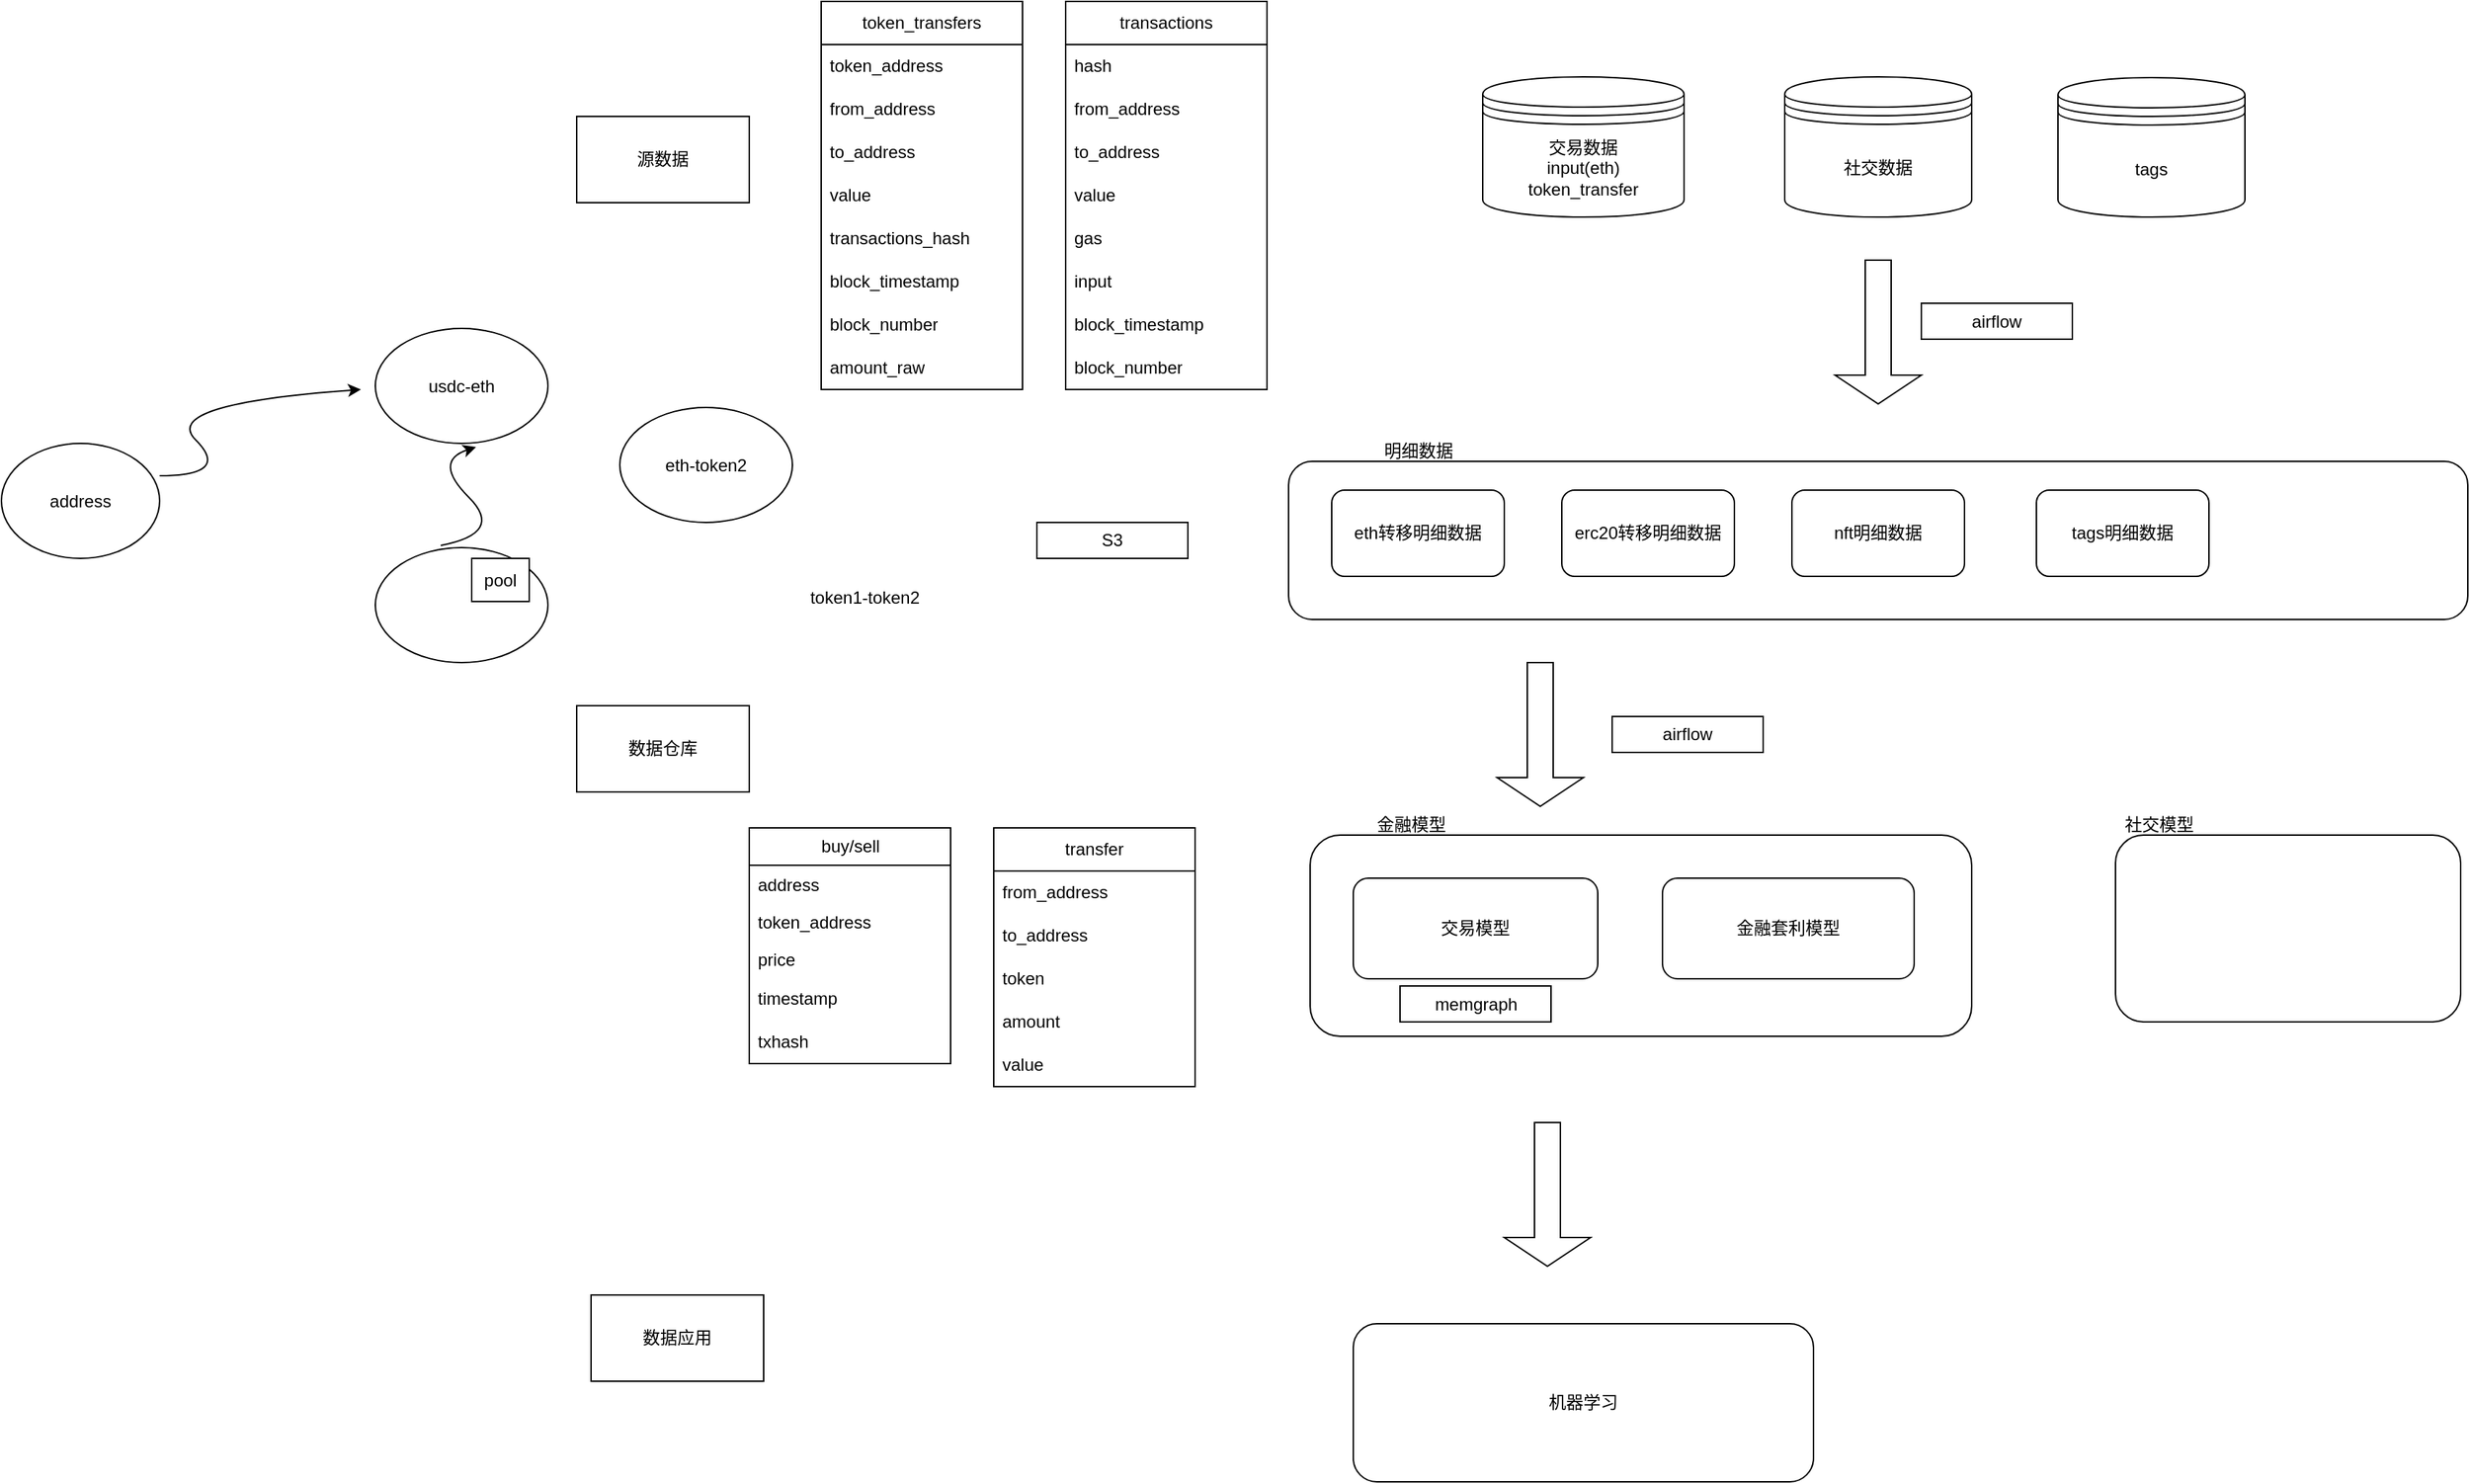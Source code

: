 <mxfile version="22.0.8" type="github">
  <diagram name="第 1 页" id="BozkCQJCPHknfL0Oz4gU">
    <mxGraphModel dx="1947" dy="613" grid="1" gridSize="10" guides="1" tooltips="1" connect="1" arrows="1" fold="1" page="1" pageScale="1" pageWidth="827" pageHeight="1169" math="0" shadow="0">
      <root>
        <mxCell id="0" />
        <mxCell id="1" parent="0" />
        <mxCell id="raIWPsBDa8XvjPvGWQIa-1" value="交易数据&lt;br&gt;input(eth)&lt;br&gt;token_transfer" style="shape=datastore;whiteSpace=wrap;html=1;" parent="1" vertex="1">
          <mxGeometry x="250" y="62.5" width="140" height="97.5" as="geometry" />
        </mxCell>
        <mxCell id="raIWPsBDa8XvjPvGWQIa-2" value="源数据" style="rounded=0;whiteSpace=wrap;html=1;" parent="1" vertex="1">
          <mxGeometry x="-380" y="90" width="120" height="60" as="geometry" />
        </mxCell>
        <mxCell id="raIWPsBDa8XvjPvGWQIa-4" value="社交数据" style="shape=datastore;whiteSpace=wrap;html=1;" parent="1" vertex="1">
          <mxGeometry x="460" y="62.5" width="130" height="97.5" as="geometry" />
        </mxCell>
        <mxCell id="raIWPsBDa8XvjPvGWQIa-5" value="tags" style="shape=datastore;whiteSpace=wrap;html=1;" parent="1" vertex="1">
          <mxGeometry x="650" y="63" width="130" height="97" as="geometry" />
        </mxCell>
        <mxCell id="raIWPsBDa8XvjPvGWQIa-7" value="" style="shape=singleArrow;direction=south;whiteSpace=wrap;html=1;" parent="1" vertex="1">
          <mxGeometry x="495" y="190" width="60" height="100" as="geometry" />
        </mxCell>
        <mxCell id="raIWPsBDa8XvjPvGWQIa-8" value="" style="rounded=1;whiteSpace=wrap;html=1;" parent="1" vertex="1">
          <mxGeometry x="115" y="330" width="820" height="110" as="geometry" />
        </mxCell>
        <mxCell id="raIWPsBDa8XvjPvGWQIa-10" value="明细数据" style="text;html=1;align=center;verticalAlign=middle;resizable=0;points=[];autosize=1;strokeColor=none;fillColor=none;" parent="1" vertex="1">
          <mxGeometry x="170" y="308" width="70" height="30" as="geometry" />
        </mxCell>
        <mxCell id="raIWPsBDa8XvjPvGWQIa-11" value="eth转移明细数据" style="rounded=1;whiteSpace=wrap;html=1;" parent="1" vertex="1">
          <mxGeometry x="145" y="350" width="120" height="60" as="geometry" />
        </mxCell>
        <mxCell id="raIWPsBDa8XvjPvGWQIa-12" value="erc20转移明细数据" style="rounded=1;whiteSpace=wrap;html=1;" parent="1" vertex="1">
          <mxGeometry x="305" y="350" width="120" height="60" as="geometry" />
        </mxCell>
        <mxCell id="raIWPsBDa8XvjPvGWQIa-13" value="nft明细数据" style="rounded=1;whiteSpace=wrap;html=1;" parent="1" vertex="1">
          <mxGeometry x="465" y="350" width="120" height="60" as="geometry" />
        </mxCell>
        <mxCell id="raIWPsBDa8XvjPvGWQIa-15" value="tags明细数据" style="rounded=1;whiteSpace=wrap;html=1;" parent="1" vertex="1">
          <mxGeometry x="635" y="350" width="120" height="60" as="geometry" />
        </mxCell>
        <mxCell id="raIWPsBDa8XvjPvGWQIa-16" value="" style="shape=singleArrow;direction=south;whiteSpace=wrap;html=1;" parent="1" vertex="1">
          <mxGeometry x="260" y="470" width="60" height="100" as="geometry" />
        </mxCell>
        <mxCell id="raIWPsBDa8XvjPvGWQIa-18" value="" style="rounded=1;whiteSpace=wrap;html=1;" parent="1" vertex="1">
          <mxGeometry x="130" y="590" width="460" height="140" as="geometry" />
        </mxCell>
        <mxCell id="raIWPsBDa8XvjPvGWQIa-17" value="交易模型" style="rounded=1;whiteSpace=wrap;html=1;" parent="1" vertex="1">
          <mxGeometry x="160" y="620" width="170" height="70" as="geometry" />
        </mxCell>
        <mxCell id="raIWPsBDa8XvjPvGWQIa-19" value="金融模型" style="text;html=1;align=center;verticalAlign=middle;resizable=0;points=[];autosize=1;strokeColor=none;fillColor=none;" parent="1" vertex="1">
          <mxGeometry x="165" y="568" width="70" height="30" as="geometry" />
        </mxCell>
        <mxCell id="raIWPsBDa8XvjPvGWQIa-20" value="金融套利模型" style="rounded=1;whiteSpace=wrap;html=1;" parent="1" vertex="1">
          <mxGeometry x="375" y="620" width="175" height="70" as="geometry" />
        </mxCell>
        <mxCell id="raIWPsBDa8XvjPvGWQIa-21" value="" style="rounded=1;whiteSpace=wrap;html=1;" parent="1" vertex="1">
          <mxGeometry x="690" y="590" width="240" height="130" as="geometry" />
        </mxCell>
        <mxCell id="raIWPsBDa8XvjPvGWQIa-22" value="社交模型" style="text;html=1;align=center;verticalAlign=middle;resizable=0;points=[];autosize=1;strokeColor=none;fillColor=none;" parent="1" vertex="1">
          <mxGeometry x="685" y="568" width="70" height="30" as="geometry" />
        </mxCell>
        <mxCell id="raIWPsBDa8XvjPvGWQIa-23" value="" style="shape=singleArrow;direction=south;whiteSpace=wrap;html=1;" parent="1" vertex="1">
          <mxGeometry x="265" y="790" width="60" height="100" as="geometry" />
        </mxCell>
        <mxCell id="raIWPsBDa8XvjPvGWQIa-24" value="机器学习" style="rounded=1;whiteSpace=wrap;html=1;" parent="1" vertex="1">
          <mxGeometry x="160" y="930" width="320" height="110" as="geometry" />
        </mxCell>
        <mxCell id="KQLeo4cY0Sl-77oB61r1-2" value="token_transfers" style="swimlane;fontStyle=0;childLayout=stackLayout;horizontal=1;startSize=30;horizontalStack=0;resizeParent=1;resizeParentMax=0;resizeLast=0;collapsible=1;marginBottom=0;whiteSpace=wrap;html=1;" vertex="1" parent="1">
          <mxGeometry x="-210" y="10" width="140" height="270" as="geometry" />
        </mxCell>
        <mxCell id="KQLeo4cY0Sl-77oB61r1-3" value="token_address&lt;br&gt;" style="text;strokeColor=none;fillColor=none;align=left;verticalAlign=middle;spacingLeft=4;spacingRight=4;overflow=hidden;points=[[0,0.5],[1,0.5]];portConstraint=eastwest;rotatable=0;whiteSpace=wrap;html=1;" vertex="1" parent="KQLeo4cY0Sl-77oB61r1-2">
          <mxGeometry y="30" width="140" height="30" as="geometry" />
        </mxCell>
        <mxCell id="KQLeo4cY0Sl-77oB61r1-4" value="from_address" style="text;strokeColor=none;fillColor=none;align=left;verticalAlign=middle;spacingLeft=4;spacingRight=4;overflow=hidden;points=[[0,0.5],[1,0.5]];portConstraint=eastwest;rotatable=0;whiteSpace=wrap;html=1;" vertex="1" parent="KQLeo4cY0Sl-77oB61r1-2">
          <mxGeometry y="60" width="140" height="30" as="geometry" />
        </mxCell>
        <mxCell id="KQLeo4cY0Sl-77oB61r1-22" value="to_address" style="text;strokeColor=none;fillColor=none;align=left;verticalAlign=middle;spacingLeft=4;spacingRight=4;overflow=hidden;points=[[0,0.5],[1,0.5]];portConstraint=eastwest;rotatable=0;whiteSpace=wrap;html=1;" vertex="1" parent="KQLeo4cY0Sl-77oB61r1-2">
          <mxGeometry y="90" width="140" height="30" as="geometry" />
        </mxCell>
        <mxCell id="KQLeo4cY0Sl-77oB61r1-23" value="value" style="text;strokeColor=none;fillColor=none;align=left;verticalAlign=middle;spacingLeft=4;spacingRight=4;overflow=hidden;points=[[0,0.5],[1,0.5]];portConstraint=eastwest;rotatable=0;whiteSpace=wrap;html=1;" vertex="1" parent="KQLeo4cY0Sl-77oB61r1-2">
          <mxGeometry y="120" width="140" height="30" as="geometry" />
        </mxCell>
        <mxCell id="KQLeo4cY0Sl-77oB61r1-24" value="transactions_hash" style="text;strokeColor=none;fillColor=none;align=left;verticalAlign=middle;spacingLeft=4;spacingRight=4;overflow=hidden;points=[[0,0.5],[1,0.5]];portConstraint=eastwest;rotatable=0;whiteSpace=wrap;html=1;" vertex="1" parent="KQLeo4cY0Sl-77oB61r1-2">
          <mxGeometry y="150" width="140" height="30" as="geometry" />
        </mxCell>
        <mxCell id="KQLeo4cY0Sl-77oB61r1-25" value="block_timestamp" style="text;strokeColor=none;fillColor=none;align=left;verticalAlign=middle;spacingLeft=4;spacingRight=4;overflow=hidden;points=[[0,0.5],[1,0.5]];portConstraint=eastwest;rotatable=0;whiteSpace=wrap;html=1;" vertex="1" parent="KQLeo4cY0Sl-77oB61r1-2">
          <mxGeometry y="180" width="140" height="30" as="geometry" />
        </mxCell>
        <mxCell id="KQLeo4cY0Sl-77oB61r1-5" value="block_number" style="text;strokeColor=none;fillColor=none;align=left;verticalAlign=middle;spacingLeft=4;spacingRight=4;overflow=hidden;points=[[0,0.5],[1,0.5]];portConstraint=eastwest;rotatable=0;whiteSpace=wrap;html=1;" vertex="1" parent="KQLeo4cY0Sl-77oB61r1-2">
          <mxGeometry y="210" width="140" height="30" as="geometry" />
        </mxCell>
        <mxCell id="KQLeo4cY0Sl-77oB61r1-26" value="amount_raw" style="text;strokeColor=none;fillColor=none;align=left;verticalAlign=middle;spacingLeft=4;spacingRight=4;overflow=hidden;points=[[0,0.5],[1,0.5]];portConstraint=eastwest;rotatable=0;whiteSpace=wrap;html=1;" vertex="1" parent="KQLeo4cY0Sl-77oB61r1-2">
          <mxGeometry y="240" width="140" height="30" as="geometry" />
        </mxCell>
        <mxCell id="KQLeo4cY0Sl-77oB61r1-8" value="buy/sell" style="swimlane;fontStyle=0;childLayout=stackLayout;horizontal=1;startSize=26;fillColor=none;horizontalStack=0;resizeParent=1;resizeParentMax=0;resizeLast=0;collapsible=1;marginBottom=0;html=1;" vertex="1" parent="1">
          <mxGeometry x="-260" y="585" width="140" height="164" as="geometry" />
        </mxCell>
        <mxCell id="KQLeo4cY0Sl-77oB61r1-9" value="address" style="text;strokeColor=none;fillColor=none;align=left;verticalAlign=top;spacingLeft=4;spacingRight=4;overflow=hidden;rotatable=0;points=[[0,0.5],[1,0.5]];portConstraint=eastwest;whiteSpace=wrap;html=1;" vertex="1" parent="KQLeo4cY0Sl-77oB61r1-8">
          <mxGeometry y="26" width="140" height="26" as="geometry" />
        </mxCell>
        <mxCell id="KQLeo4cY0Sl-77oB61r1-10" value="token_address" style="text;strokeColor=none;fillColor=none;align=left;verticalAlign=top;spacingLeft=4;spacingRight=4;overflow=hidden;rotatable=0;points=[[0,0.5],[1,0.5]];portConstraint=eastwest;whiteSpace=wrap;html=1;" vertex="1" parent="KQLeo4cY0Sl-77oB61r1-8">
          <mxGeometry y="52" width="140" height="26" as="geometry" />
        </mxCell>
        <mxCell id="KQLeo4cY0Sl-77oB61r1-11" value="price" style="text;strokeColor=none;fillColor=none;align=left;verticalAlign=top;spacingLeft=4;spacingRight=4;overflow=hidden;rotatable=0;points=[[0,0.5],[1,0.5]];portConstraint=eastwest;whiteSpace=wrap;html=1;" vertex="1" parent="KQLeo4cY0Sl-77oB61r1-8">
          <mxGeometry y="78" width="140" height="26" as="geometry" />
        </mxCell>
        <mxCell id="KQLeo4cY0Sl-77oB61r1-12" value="timestamp" style="text;strokeColor=none;fillColor=none;align=left;verticalAlign=middle;spacingLeft=4;spacingRight=4;overflow=hidden;points=[[0,0.5],[1,0.5]];portConstraint=eastwest;rotatable=0;whiteSpace=wrap;html=1;" vertex="1" parent="KQLeo4cY0Sl-77oB61r1-8">
          <mxGeometry y="104" width="140" height="30" as="geometry" />
        </mxCell>
        <mxCell id="KQLeo4cY0Sl-77oB61r1-13" value="txhash" style="text;strokeColor=none;fillColor=none;align=left;verticalAlign=middle;spacingLeft=4;spacingRight=4;overflow=hidden;points=[[0,0.5],[1,0.5]];portConstraint=eastwest;rotatable=0;whiteSpace=wrap;html=1;" vertex="1" parent="KQLeo4cY0Sl-77oB61r1-8">
          <mxGeometry y="134" width="140" height="30" as="geometry" />
        </mxCell>
        <mxCell id="KQLeo4cY0Sl-77oB61r1-15" value="transfer" style="swimlane;fontStyle=0;childLayout=stackLayout;horizontal=1;startSize=30;horizontalStack=0;resizeParent=1;resizeParentMax=0;resizeLast=0;collapsible=1;marginBottom=0;whiteSpace=wrap;html=1;" vertex="1" parent="1">
          <mxGeometry x="-90" y="585" width="140" height="180" as="geometry" />
        </mxCell>
        <mxCell id="KQLeo4cY0Sl-77oB61r1-16" value="from_address" style="text;strokeColor=none;fillColor=none;align=left;verticalAlign=middle;spacingLeft=4;spacingRight=4;overflow=hidden;points=[[0,0.5],[1,0.5]];portConstraint=eastwest;rotatable=0;whiteSpace=wrap;html=1;" vertex="1" parent="KQLeo4cY0Sl-77oB61r1-15">
          <mxGeometry y="30" width="140" height="30" as="geometry" />
        </mxCell>
        <mxCell id="KQLeo4cY0Sl-77oB61r1-17" value="to_address" style="text;strokeColor=none;fillColor=none;align=left;verticalAlign=middle;spacingLeft=4;spacingRight=4;overflow=hidden;points=[[0,0.5],[1,0.5]];portConstraint=eastwest;rotatable=0;whiteSpace=wrap;html=1;" vertex="1" parent="KQLeo4cY0Sl-77oB61r1-15">
          <mxGeometry y="60" width="140" height="30" as="geometry" />
        </mxCell>
        <mxCell id="KQLeo4cY0Sl-77oB61r1-18" value="token" style="text;strokeColor=none;fillColor=none;align=left;verticalAlign=middle;spacingLeft=4;spacingRight=4;overflow=hidden;points=[[0,0.5],[1,0.5]];portConstraint=eastwest;rotatable=0;whiteSpace=wrap;html=1;" vertex="1" parent="KQLeo4cY0Sl-77oB61r1-15">
          <mxGeometry y="90" width="140" height="30" as="geometry" />
        </mxCell>
        <mxCell id="KQLeo4cY0Sl-77oB61r1-19" value="amount" style="text;strokeColor=none;fillColor=none;align=left;verticalAlign=middle;spacingLeft=4;spacingRight=4;overflow=hidden;points=[[0,0.5],[1,0.5]];portConstraint=eastwest;rotatable=0;whiteSpace=wrap;html=1;" vertex="1" parent="KQLeo4cY0Sl-77oB61r1-15">
          <mxGeometry y="120" width="140" height="30" as="geometry" />
        </mxCell>
        <mxCell id="KQLeo4cY0Sl-77oB61r1-20" value="value" style="text;strokeColor=none;fillColor=none;align=left;verticalAlign=middle;spacingLeft=4;spacingRight=4;overflow=hidden;points=[[0,0.5],[1,0.5]];portConstraint=eastwest;rotatable=0;whiteSpace=wrap;html=1;" vertex="1" parent="KQLeo4cY0Sl-77oB61r1-15">
          <mxGeometry y="150" width="140" height="30" as="geometry" />
        </mxCell>
        <mxCell id="KQLeo4cY0Sl-77oB61r1-27" value="transactions" style="swimlane;fontStyle=0;childLayout=stackLayout;horizontal=1;startSize=30;horizontalStack=0;resizeParent=1;resizeParentMax=0;resizeLast=0;collapsible=1;marginBottom=0;whiteSpace=wrap;html=1;" vertex="1" parent="1">
          <mxGeometry x="-40" y="10" width="140" height="270" as="geometry" />
        </mxCell>
        <mxCell id="KQLeo4cY0Sl-77oB61r1-28" value="hash" style="text;strokeColor=none;fillColor=none;align=left;verticalAlign=middle;spacingLeft=4;spacingRight=4;overflow=hidden;points=[[0,0.5],[1,0.5]];portConstraint=eastwest;rotatable=0;whiteSpace=wrap;html=1;" vertex="1" parent="KQLeo4cY0Sl-77oB61r1-27">
          <mxGeometry y="30" width="140" height="30" as="geometry" />
        </mxCell>
        <mxCell id="KQLeo4cY0Sl-77oB61r1-29" value="from_address" style="text;strokeColor=none;fillColor=none;align=left;verticalAlign=middle;spacingLeft=4;spacingRight=4;overflow=hidden;points=[[0,0.5],[1,0.5]];portConstraint=eastwest;rotatable=0;whiteSpace=wrap;html=1;" vertex="1" parent="KQLeo4cY0Sl-77oB61r1-27">
          <mxGeometry y="60" width="140" height="30" as="geometry" />
        </mxCell>
        <mxCell id="KQLeo4cY0Sl-77oB61r1-30" value="to_address" style="text;strokeColor=none;fillColor=none;align=left;verticalAlign=middle;spacingLeft=4;spacingRight=4;overflow=hidden;points=[[0,0.5],[1,0.5]];portConstraint=eastwest;rotatable=0;whiteSpace=wrap;html=1;" vertex="1" parent="KQLeo4cY0Sl-77oB61r1-27">
          <mxGeometry y="90" width="140" height="30" as="geometry" />
        </mxCell>
        <mxCell id="KQLeo4cY0Sl-77oB61r1-31" value="value" style="text;strokeColor=none;fillColor=none;align=left;verticalAlign=middle;spacingLeft=4;spacingRight=4;overflow=hidden;points=[[0,0.5],[1,0.5]];portConstraint=eastwest;rotatable=0;whiteSpace=wrap;html=1;" vertex="1" parent="KQLeo4cY0Sl-77oB61r1-27">
          <mxGeometry y="120" width="140" height="30" as="geometry" />
        </mxCell>
        <mxCell id="KQLeo4cY0Sl-77oB61r1-32" value="gas" style="text;strokeColor=none;fillColor=none;align=left;verticalAlign=middle;spacingLeft=4;spacingRight=4;overflow=hidden;points=[[0,0.5],[1,0.5]];portConstraint=eastwest;rotatable=0;whiteSpace=wrap;html=1;" vertex="1" parent="KQLeo4cY0Sl-77oB61r1-27">
          <mxGeometry y="150" width="140" height="30" as="geometry" />
        </mxCell>
        <mxCell id="KQLeo4cY0Sl-77oB61r1-33" value="input" style="text;strokeColor=none;fillColor=none;align=left;verticalAlign=middle;spacingLeft=4;spacingRight=4;overflow=hidden;points=[[0,0.5],[1,0.5]];portConstraint=eastwest;rotatable=0;whiteSpace=wrap;html=1;" vertex="1" parent="KQLeo4cY0Sl-77oB61r1-27">
          <mxGeometry y="180" width="140" height="30" as="geometry" />
        </mxCell>
        <mxCell id="KQLeo4cY0Sl-77oB61r1-34" value="block_timestamp" style="text;strokeColor=none;fillColor=none;align=left;verticalAlign=middle;spacingLeft=4;spacingRight=4;overflow=hidden;points=[[0,0.5],[1,0.5]];portConstraint=eastwest;rotatable=0;whiteSpace=wrap;html=1;" vertex="1" parent="KQLeo4cY0Sl-77oB61r1-27">
          <mxGeometry y="210" width="140" height="30" as="geometry" />
        </mxCell>
        <mxCell id="KQLeo4cY0Sl-77oB61r1-35" value="block_number" style="text;strokeColor=none;fillColor=none;align=left;verticalAlign=middle;spacingLeft=4;spacingRight=4;overflow=hidden;points=[[0,0.5],[1,0.5]];portConstraint=eastwest;rotatable=0;whiteSpace=wrap;html=1;" vertex="1" parent="KQLeo4cY0Sl-77oB61r1-27">
          <mxGeometry y="240" width="140" height="30" as="geometry" />
        </mxCell>
        <mxCell id="KQLeo4cY0Sl-77oB61r1-36" value="数据仓库" style="rounded=0;whiteSpace=wrap;html=1;" vertex="1" parent="1">
          <mxGeometry x="-380" y="500" width="120" height="60" as="geometry" />
        </mxCell>
        <mxCell id="KQLeo4cY0Sl-77oB61r1-37" value="数据应用" style="rounded=0;whiteSpace=wrap;html=1;" vertex="1" parent="1">
          <mxGeometry x="-370" y="910" width="120" height="60" as="geometry" />
        </mxCell>
        <mxCell id="KQLeo4cY0Sl-77oB61r1-39" value="airflow" style="rounded=0;whiteSpace=wrap;html=1;" vertex="1" parent="1">
          <mxGeometry x="555" y="220" width="105" height="25" as="geometry" />
        </mxCell>
        <mxCell id="KQLeo4cY0Sl-77oB61r1-41" value="S3" style="rounded=0;whiteSpace=wrap;html=1;" vertex="1" parent="1">
          <mxGeometry x="-60" y="372.5" width="105" height="25" as="geometry" />
        </mxCell>
        <mxCell id="KQLeo4cY0Sl-77oB61r1-42" value="airflow" style="rounded=0;whiteSpace=wrap;html=1;" vertex="1" parent="1">
          <mxGeometry x="340" y="507.5" width="105" height="25" as="geometry" />
        </mxCell>
        <mxCell id="KQLeo4cY0Sl-77oB61r1-43" value="memgraph" style="rounded=0;whiteSpace=wrap;html=1;" vertex="1" parent="1">
          <mxGeometry x="192.5" y="695" width="105" height="25" as="geometry" />
        </mxCell>
        <mxCell id="KQLeo4cY0Sl-77oB61r1-44" value="token1-token2" style="text;html=1;align=center;verticalAlign=middle;resizable=0;points=[];autosize=1;strokeColor=none;fillColor=none;" vertex="1" parent="1">
          <mxGeometry x="-230" y="410" width="100" height="30" as="geometry" />
        </mxCell>
        <mxCell id="KQLeo4cY0Sl-77oB61r1-45" value="address" style="ellipse;whiteSpace=wrap;html=1;" vertex="1" parent="1">
          <mxGeometry x="-780" y="317.5" width="110" height="80" as="geometry" />
        </mxCell>
        <mxCell id="KQLeo4cY0Sl-77oB61r1-46" value="" style="ellipse;whiteSpace=wrap;html=1;" vertex="1" parent="1">
          <mxGeometry x="-520" y="390" width="120" height="80" as="geometry" />
        </mxCell>
        <mxCell id="KQLeo4cY0Sl-77oB61r1-47" value="eth-token2" style="ellipse;whiteSpace=wrap;html=1;" vertex="1" parent="1">
          <mxGeometry x="-350" y="292.5" width="120" height="80" as="geometry" />
        </mxCell>
        <mxCell id="KQLeo4cY0Sl-77oB61r1-48" value="usdc-eth" style="ellipse;whiteSpace=wrap;html=1;" vertex="1" parent="1">
          <mxGeometry x="-520" y="237.5" width="120" height="80" as="geometry" />
        </mxCell>
        <mxCell id="KQLeo4cY0Sl-77oB61r1-49" value="" style="curved=1;endArrow=classic;html=1;rounded=0;" edge="1" parent="1">
          <mxGeometry width="50" height="50" relative="1" as="geometry">
            <mxPoint x="-670" y="340" as="sourcePoint" />
            <mxPoint x="-530" y="280" as="targetPoint" />
            <Array as="points">
              <mxPoint x="-620" y="340" />
              <mxPoint x="-670" y="290" />
            </Array>
          </mxGeometry>
        </mxCell>
        <mxCell id="KQLeo4cY0Sl-77oB61r1-51" value="pool" style="rounded=0;whiteSpace=wrap;html=1;" vertex="1" parent="1">
          <mxGeometry x="-453" y="397.5" width="40" height="30" as="geometry" />
        </mxCell>
        <mxCell id="KQLeo4cY0Sl-77oB61r1-52" value="" style="curved=1;endArrow=classic;html=1;rounded=0;exitX=0.379;exitY=-0.019;exitDx=0;exitDy=0;exitPerimeter=0;" edge="1" parent="1" source="KQLeo4cY0Sl-77oB61r1-46">
          <mxGeometry width="50" height="50" relative="1" as="geometry">
            <mxPoint x="-480" y="380" as="sourcePoint" />
            <mxPoint x="-450" y="320" as="targetPoint" />
            <Array as="points">
              <mxPoint x="-430" y="380" />
              <mxPoint x="-480" y="330" />
            </Array>
          </mxGeometry>
        </mxCell>
      </root>
    </mxGraphModel>
  </diagram>
</mxfile>
